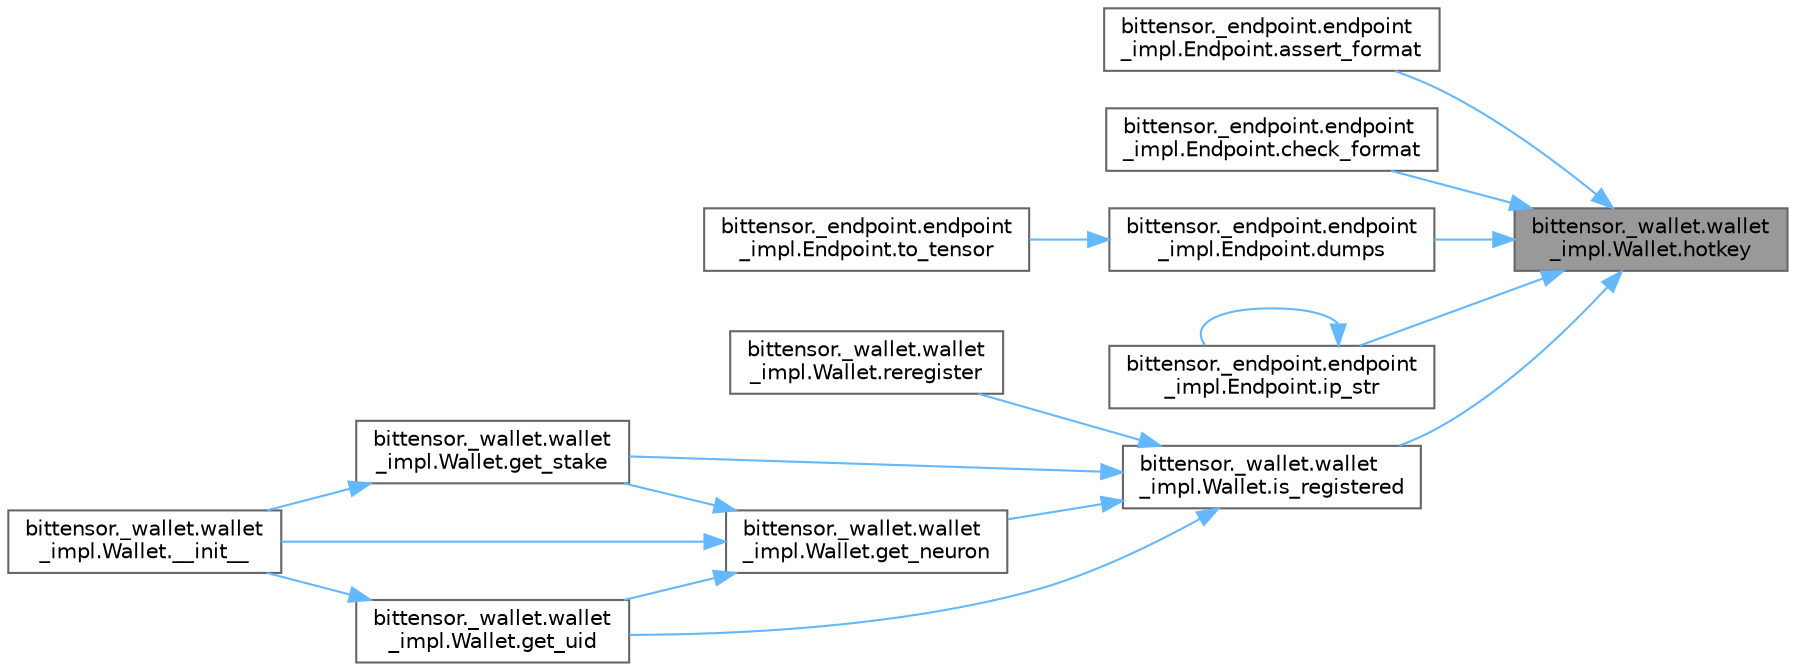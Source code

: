 digraph "bittensor._wallet.wallet_impl.Wallet.hotkey"
{
 // LATEX_PDF_SIZE
  bgcolor="transparent";
  edge [fontname=Helvetica,fontsize=10,labelfontname=Helvetica,labelfontsize=10];
  node [fontname=Helvetica,fontsize=10,shape=box,height=0.2,width=0.4];
  rankdir="RL";
  Node1 [label="bittensor._wallet.wallet\l_impl.Wallet.hotkey",height=0.2,width=0.4,color="gray40", fillcolor="grey60", style="filled", fontcolor="black",tooltip=" "];
  Node1 -> Node2 [dir="back",color="steelblue1",style="solid"];
  Node2 [label="bittensor._endpoint.endpoint\l_impl.Endpoint.assert_format",height=0.2,width=0.4,color="grey40", fillcolor="white", style="filled",URL="$classbittensor_1_1__endpoint_1_1endpoint__impl_1_1_endpoint.html#a3a8356af525e51486afb913e62d28cb6",tooltip=" "];
  Node1 -> Node3 [dir="back",color="steelblue1",style="solid"];
  Node3 [label="bittensor._endpoint.endpoint\l_impl.Endpoint.check_format",height=0.2,width=0.4,color="grey40", fillcolor="white", style="filled",URL="$classbittensor_1_1__endpoint_1_1endpoint__impl_1_1_endpoint.html#a93fcc171a63deaa711b82900112af980",tooltip=" "];
  Node1 -> Node4 [dir="back",color="steelblue1",style="solid"];
  Node4 [label="bittensor._endpoint.endpoint\l_impl.Endpoint.dumps",height=0.2,width=0.4,color="grey40", fillcolor="white", style="filled",URL="$classbittensor_1_1__endpoint_1_1endpoint__impl_1_1_endpoint.html#a63b1d4a87e336c520cb29a39c62cbbc3",tooltip=" "];
  Node4 -> Node5 [dir="back",color="steelblue1",style="solid"];
  Node5 [label="bittensor._endpoint.endpoint\l_impl.Endpoint.to_tensor",height=0.2,width=0.4,color="grey40", fillcolor="white", style="filled",URL="$classbittensor_1_1__endpoint_1_1endpoint__impl_1_1_endpoint.html#a97cd40c5509f3153b227b10e1dbb89d4",tooltip=" "];
  Node1 -> Node6 [dir="back",color="steelblue1",style="solid"];
  Node6 [label="bittensor._endpoint.endpoint\l_impl.Endpoint.ip_str",height=0.2,width=0.4,color="grey40", fillcolor="white", style="filled",URL="$classbittensor_1_1__endpoint_1_1endpoint__impl_1_1_endpoint.html#a649e0672e7f9ef9e582e90b4f55d43cf",tooltip=" "];
  Node6 -> Node6 [dir="back",color="steelblue1",style="solid"];
  Node1 -> Node7 [dir="back",color="steelblue1",style="solid"];
  Node7 [label="bittensor._wallet.wallet\l_impl.Wallet.is_registered",height=0.2,width=0.4,color="grey40", fillcolor="white", style="filled",URL="$classbittensor_1_1__wallet_1_1wallet__impl_1_1_wallet.html#a151661af87b341949438d02e93a84c45",tooltip=" "];
  Node7 -> Node8 [dir="back",color="steelblue1",style="solid"];
  Node8 [label="bittensor._wallet.wallet\l_impl.Wallet.get_neuron",height=0.2,width=0.4,color="grey40", fillcolor="white", style="filled",URL="$classbittensor_1_1__wallet_1_1wallet__impl_1_1_wallet.html#a6eb36dda6ef4ca591adb42e9d44afcce",tooltip=" "];
  Node8 -> Node9 [dir="back",color="steelblue1",style="solid"];
  Node9 [label="bittensor._wallet.wallet\l_impl.Wallet.__init__",height=0.2,width=0.4,color="grey40", fillcolor="white", style="filled",URL="$classbittensor_1_1__wallet_1_1wallet__impl_1_1_wallet.html#aa7add4c474e3294236fd088017f02de5",tooltip=" "];
  Node8 -> Node10 [dir="back",color="steelblue1",style="solid"];
  Node10 [label="bittensor._wallet.wallet\l_impl.Wallet.get_stake",height=0.2,width=0.4,color="grey40", fillcolor="white", style="filled",URL="$classbittensor_1_1__wallet_1_1wallet__impl_1_1_wallet.html#a5dd6425ae009b020ca7e044448526c27",tooltip=" "];
  Node10 -> Node9 [dir="back",color="steelblue1",style="solid"];
  Node8 -> Node11 [dir="back",color="steelblue1",style="solid"];
  Node11 [label="bittensor._wallet.wallet\l_impl.Wallet.get_uid",height=0.2,width=0.4,color="grey40", fillcolor="white", style="filled",URL="$classbittensor_1_1__wallet_1_1wallet__impl_1_1_wallet.html#ae166a8f0522e96ff6cadfcc1449b9cd5",tooltip=" "];
  Node11 -> Node9 [dir="back",color="steelblue1",style="solid"];
  Node7 -> Node10 [dir="back",color="steelblue1",style="solid"];
  Node7 -> Node11 [dir="back",color="steelblue1",style="solid"];
  Node7 -> Node12 [dir="back",color="steelblue1",style="solid"];
  Node12 [label="bittensor._wallet.wallet\l_impl.Wallet.reregister",height=0.2,width=0.4,color="grey40", fillcolor="white", style="filled",URL="$classbittensor_1_1__wallet_1_1wallet__impl_1_1_wallet.html#a74aa2a41661f2b53d246760c74437c00",tooltip=" "];
}
